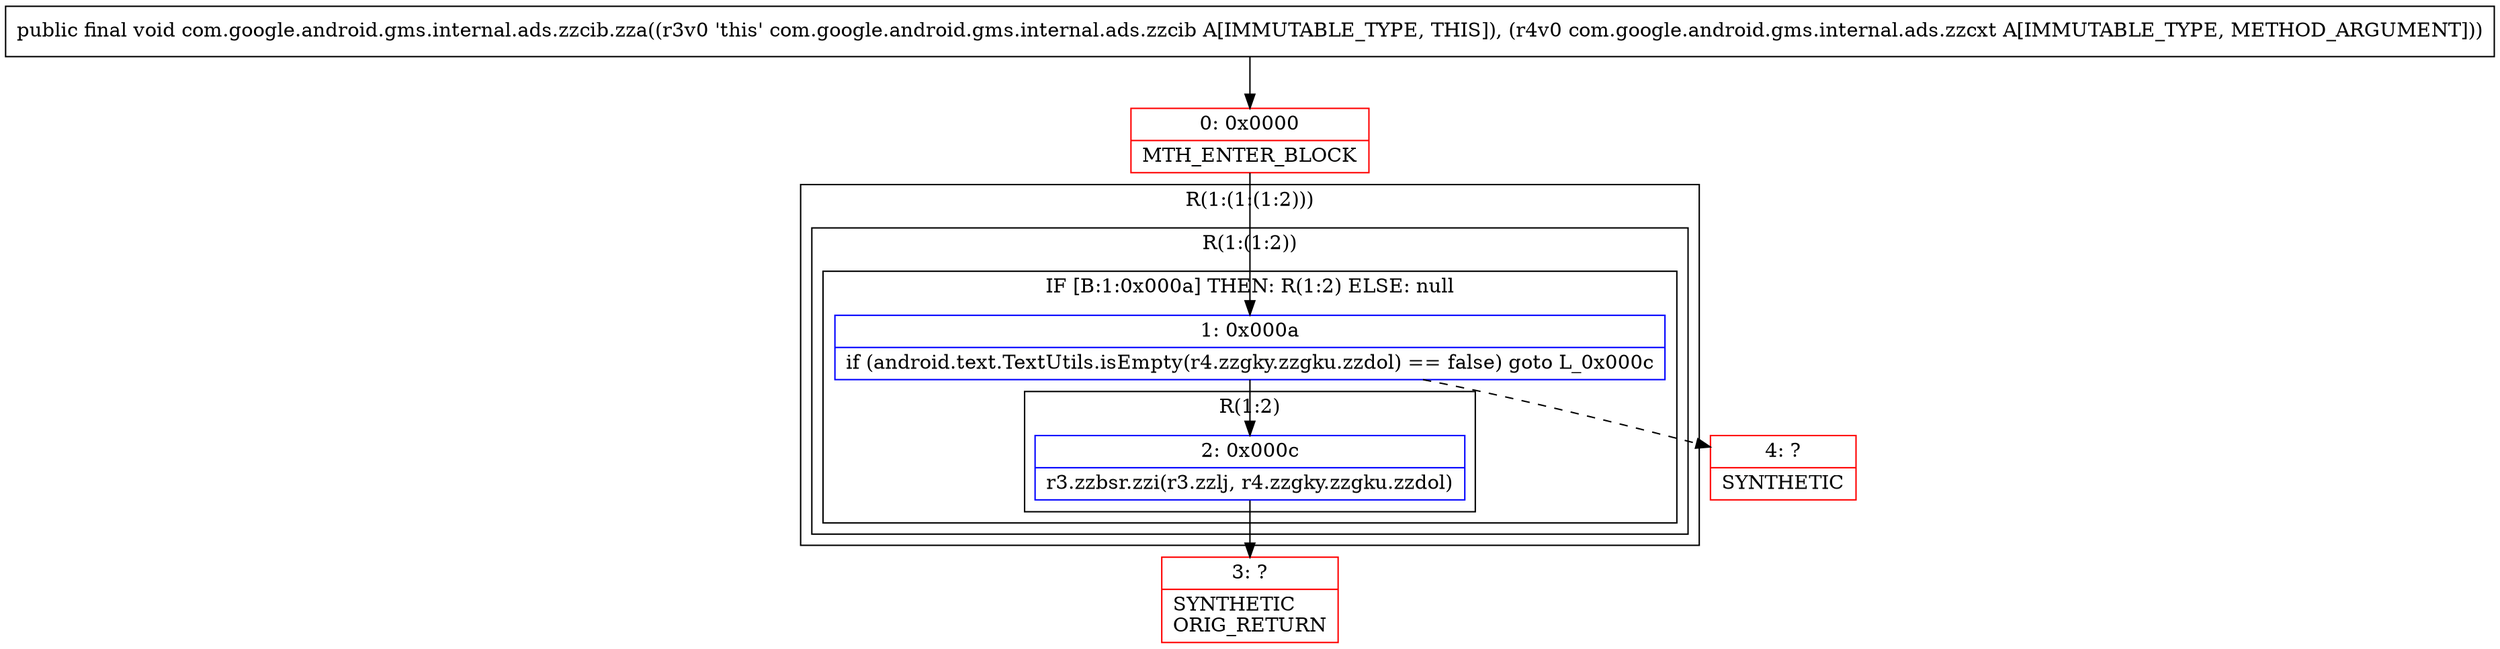 digraph "CFG forcom.google.android.gms.internal.ads.zzcib.zza(Lcom\/google\/android\/gms\/internal\/ads\/zzcxt;)V" {
subgraph cluster_Region_780327907 {
label = "R(1:(1:(1:2)))";
node [shape=record,color=blue];
subgraph cluster_Region_456431163 {
label = "R(1:(1:2))";
node [shape=record,color=blue];
subgraph cluster_IfRegion_2089427788 {
label = "IF [B:1:0x000a] THEN: R(1:2) ELSE: null";
node [shape=record,color=blue];
Node_1 [shape=record,label="{1\:\ 0x000a|if (android.text.TextUtils.isEmpty(r4.zzgky.zzgku.zzdol) == false) goto L_0x000c\l}"];
subgraph cluster_Region_70829760 {
label = "R(1:2)";
node [shape=record,color=blue];
Node_2 [shape=record,label="{2\:\ 0x000c|r3.zzbsr.zzi(r3.zzlj, r4.zzgky.zzgku.zzdol)\l}"];
}
}
}
}
Node_0 [shape=record,color=red,label="{0\:\ 0x0000|MTH_ENTER_BLOCK\l}"];
Node_3 [shape=record,color=red,label="{3\:\ ?|SYNTHETIC\lORIG_RETURN\l}"];
Node_4 [shape=record,color=red,label="{4\:\ ?|SYNTHETIC\l}"];
MethodNode[shape=record,label="{public final void com.google.android.gms.internal.ads.zzcib.zza((r3v0 'this' com.google.android.gms.internal.ads.zzcib A[IMMUTABLE_TYPE, THIS]), (r4v0 com.google.android.gms.internal.ads.zzcxt A[IMMUTABLE_TYPE, METHOD_ARGUMENT])) }"];
MethodNode -> Node_0;
Node_1 -> Node_2;
Node_1 -> Node_4[style=dashed];
Node_2 -> Node_3;
Node_0 -> Node_1;
}

